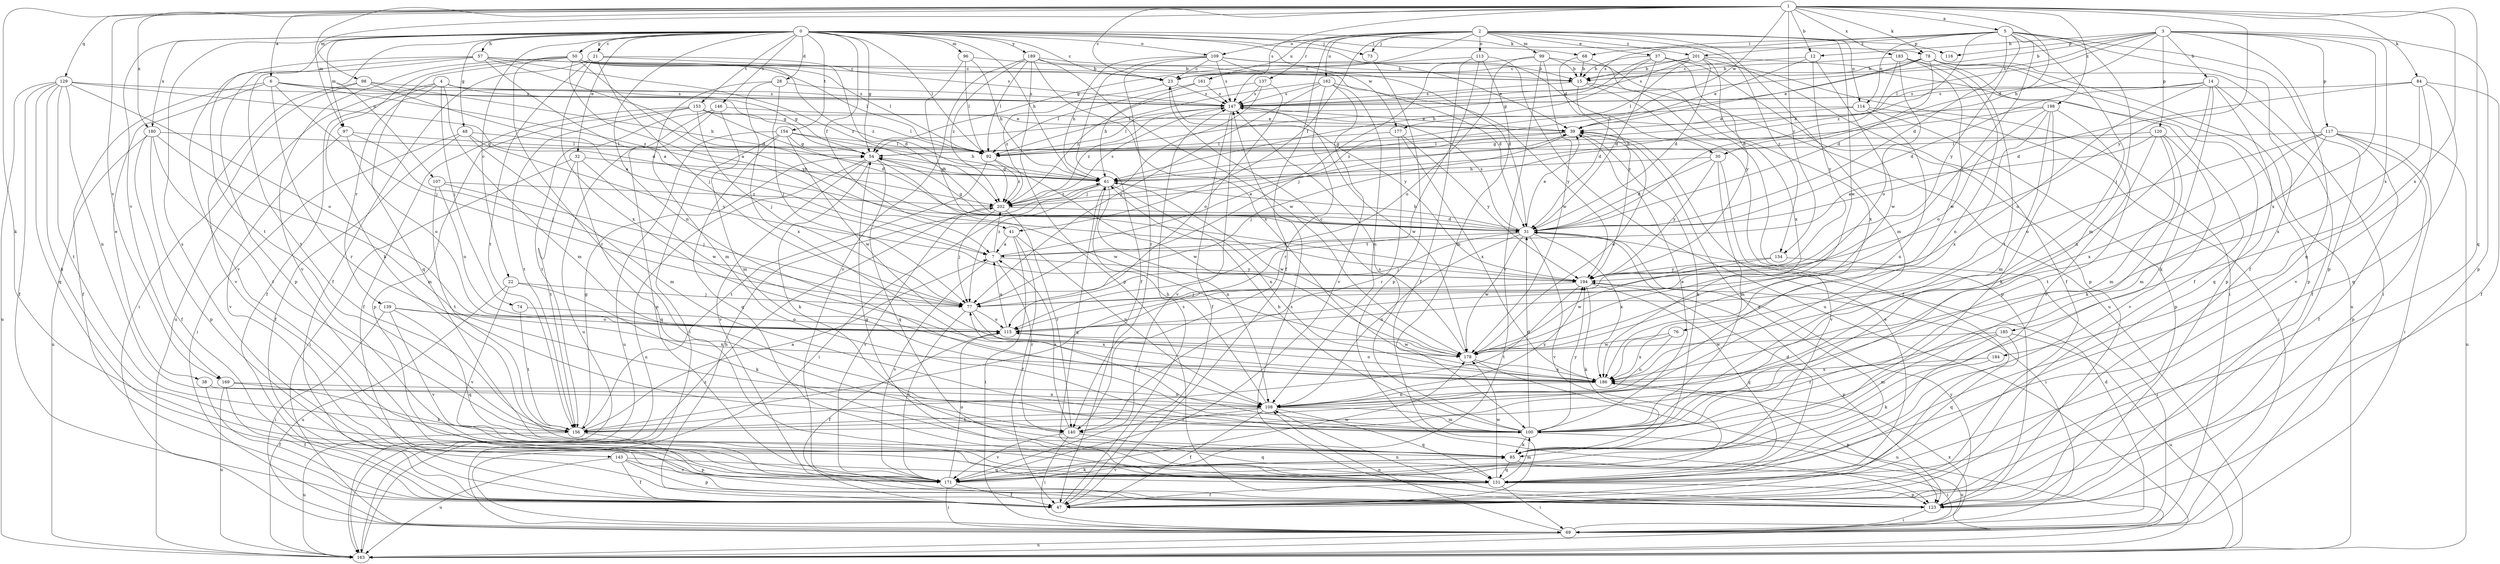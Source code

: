 strict digraph  {
0;
1;
2;
3;
4;
5;
6;
7;
12;
14;
15;
21;
22;
23;
28;
30;
31;
32;
37;
38;
39;
41;
47;
48;
50;
54;
57;
61;
68;
69;
73;
74;
76;
77;
78;
84;
85;
92;
96;
97;
98;
99;
100;
107;
108;
109;
113;
114;
115;
116;
117;
120;
123;
129;
131;
134;
137;
139;
140;
143;
146;
147;
153;
154;
156;
161;
162;
163;
169;
171;
177;
178;
180;
183;
184;
185;
186;
189;
194;
198;
201;
202;
0 -> 21  [label=c];
0 -> 22  [label=c];
0 -> 23  [label=c];
0 -> 28  [label=d];
0 -> 30  [label=d];
0 -> 32  [label=e];
0 -> 41  [label=f];
0 -> 48  [label=g];
0 -> 50  [label=g];
0 -> 54  [label=g];
0 -> 57  [label=h];
0 -> 61  [label=h];
0 -> 68  [label=i];
0 -> 73  [label=j];
0 -> 78  [label=k];
0 -> 92  [label=l];
0 -> 96  [label=m];
0 -> 97  [label=m];
0 -> 107  [label=n];
0 -> 108  [label=n];
0 -> 109  [label=o];
0 -> 143  [label=s];
0 -> 146  [label=s];
0 -> 153  [label=t];
0 -> 154  [label=t];
0 -> 156  [label=t];
0 -> 169  [label=v];
0 -> 177  [label=w];
0 -> 180  [label=x];
0 -> 189  [label=y];
1 -> 5  [label=a];
1 -> 6  [label=a];
1 -> 12  [label=b];
1 -> 23  [label=c];
1 -> 61  [label=h];
1 -> 78  [label=k];
1 -> 84  [label=k];
1 -> 85  [label=k];
1 -> 97  [label=m];
1 -> 98  [label=m];
1 -> 129  [label=q];
1 -> 131  [label=q];
1 -> 134  [label=r];
1 -> 147  [label=s];
1 -> 169  [label=v];
1 -> 177  [label=w];
1 -> 180  [label=x];
1 -> 183  [label=x];
1 -> 184  [label=x];
1 -> 194  [label=y];
1 -> 198  [label=z];
2 -> 37  [label=e];
2 -> 41  [label=f];
2 -> 47  [label=f];
2 -> 54  [label=g];
2 -> 73  [label=j];
2 -> 99  [label=m];
2 -> 100  [label=m];
2 -> 109  [label=o];
2 -> 113  [label=o];
2 -> 114  [label=o];
2 -> 116  [label=p];
2 -> 134  [label=r];
2 -> 137  [label=r];
2 -> 161  [label=u];
2 -> 162  [label=u];
2 -> 178  [label=w];
2 -> 201  [label=z];
3 -> 12  [label=b];
3 -> 14  [label=b];
3 -> 15  [label=b];
3 -> 30  [label=d];
3 -> 92  [label=l];
3 -> 116  [label=p];
3 -> 117  [label=p];
3 -> 120  [label=p];
3 -> 123  [label=p];
3 -> 131  [label=q];
3 -> 147  [label=s];
3 -> 185  [label=x];
3 -> 186  [label=x];
4 -> 47  [label=f];
4 -> 54  [label=g];
4 -> 74  [label=j];
4 -> 100  [label=m];
4 -> 139  [label=r];
4 -> 147  [label=s];
4 -> 163  [label=u];
5 -> 31  [label=d];
5 -> 47  [label=f];
5 -> 68  [label=i];
5 -> 76  [label=j];
5 -> 77  [label=j];
5 -> 100  [label=m];
5 -> 114  [label=o];
5 -> 123  [label=p];
5 -> 147  [label=s];
5 -> 194  [label=y];
5 -> 201  [label=z];
5 -> 202  [label=z];
6 -> 38  [label=e];
6 -> 47  [label=f];
6 -> 54  [label=g];
6 -> 77  [label=j];
6 -> 140  [label=r];
6 -> 147  [label=s];
6 -> 202  [label=z];
7 -> 39  [label=e];
7 -> 140  [label=r];
7 -> 171  [label=v];
7 -> 194  [label=y];
7 -> 202  [label=z];
12 -> 23  [label=c];
12 -> 39  [label=e];
12 -> 178  [label=w];
12 -> 194  [label=y];
14 -> 31  [label=d];
14 -> 47  [label=f];
14 -> 85  [label=k];
14 -> 108  [label=n];
14 -> 115  [label=o];
14 -> 131  [label=q];
14 -> 147  [label=s];
15 -> 31  [label=d];
15 -> 47  [label=f];
15 -> 123  [label=p];
15 -> 147  [label=s];
21 -> 23  [label=c];
21 -> 31  [label=d];
21 -> 47  [label=f];
21 -> 77  [label=j];
21 -> 156  [label=t];
21 -> 186  [label=x];
22 -> 77  [label=j];
22 -> 85  [label=k];
22 -> 163  [label=u];
22 -> 171  [label=v];
23 -> 147  [label=s];
23 -> 194  [label=y];
23 -> 202  [label=z];
28 -> 77  [label=j];
28 -> 100  [label=m];
28 -> 147  [label=s];
28 -> 186  [label=x];
30 -> 31  [label=d];
30 -> 61  [label=h];
30 -> 100  [label=m];
30 -> 171  [label=v];
30 -> 194  [label=y];
31 -> 7  [label=a];
31 -> 39  [label=e];
31 -> 54  [label=g];
31 -> 61  [label=h];
31 -> 69  [label=i];
31 -> 77  [label=j];
31 -> 108  [label=n];
31 -> 147  [label=s];
31 -> 171  [label=v];
31 -> 178  [label=w];
31 -> 186  [label=x];
32 -> 61  [label=h];
32 -> 69  [label=i];
32 -> 131  [label=q];
32 -> 156  [label=t];
32 -> 178  [label=w];
37 -> 15  [label=b];
37 -> 31  [label=d];
37 -> 54  [label=g];
37 -> 61  [label=h];
37 -> 69  [label=i];
37 -> 123  [label=p];
37 -> 186  [label=x];
38 -> 47  [label=f];
38 -> 108  [label=n];
39 -> 54  [label=g];
39 -> 77  [label=j];
39 -> 85  [label=k];
39 -> 92  [label=l];
41 -> 7  [label=a];
41 -> 47  [label=f];
41 -> 69  [label=i];
41 -> 108  [label=n];
47 -> 39  [label=e];
47 -> 61  [label=h];
47 -> 147  [label=s];
48 -> 47  [label=f];
48 -> 69  [label=i];
48 -> 92  [label=l];
48 -> 100  [label=m];
48 -> 194  [label=y];
50 -> 7  [label=a];
50 -> 15  [label=b];
50 -> 85  [label=k];
50 -> 92  [label=l];
50 -> 131  [label=q];
50 -> 140  [label=r];
50 -> 147  [label=s];
50 -> 171  [label=v];
50 -> 194  [label=y];
50 -> 202  [label=z];
54 -> 61  [label=h];
54 -> 85  [label=k];
54 -> 131  [label=q];
54 -> 163  [label=u];
54 -> 171  [label=v];
54 -> 178  [label=w];
57 -> 7  [label=a];
57 -> 23  [label=c];
57 -> 31  [label=d];
57 -> 92  [label=l];
57 -> 123  [label=p];
57 -> 156  [label=t];
57 -> 171  [label=v];
57 -> 202  [label=z];
61 -> 54  [label=g];
61 -> 69  [label=i];
61 -> 108  [label=n];
61 -> 131  [label=q];
61 -> 178  [label=w];
61 -> 186  [label=x];
61 -> 202  [label=z];
68 -> 15  [label=b];
68 -> 186  [label=x];
68 -> 194  [label=y];
69 -> 31  [label=d];
69 -> 108  [label=n];
69 -> 163  [label=u];
69 -> 186  [label=x];
73 -> 123  [label=p];
74 -> 115  [label=o];
74 -> 156  [label=t];
76 -> 108  [label=n];
76 -> 178  [label=w];
76 -> 186  [label=x];
77 -> 115  [label=o];
77 -> 171  [label=v];
77 -> 186  [label=x];
78 -> 15  [label=b];
78 -> 31  [label=d];
78 -> 39  [label=e];
78 -> 47  [label=f];
78 -> 61  [label=h];
78 -> 69  [label=i];
78 -> 123  [label=p];
78 -> 163  [label=u];
84 -> 31  [label=d];
84 -> 47  [label=f];
84 -> 131  [label=q];
84 -> 147  [label=s];
84 -> 171  [label=v];
84 -> 186  [label=x];
85 -> 69  [label=i];
85 -> 131  [label=q];
85 -> 171  [label=v];
92 -> 156  [label=t];
92 -> 178  [label=w];
92 -> 202  [label=z];
96 -> 15  [label=b];
96 -> 61  [label=h];
96 -> 92  [label=l];
96 -> 194  [label=y];
97 -> 77  [label=j];
97 -> 92  [label=l];
97 -> 115  [label=o];
97 -> 171  [label=v];
98 -> 7  [label=a];
98 -> 61  [label=h];
98 -> 69  [label=i];
98 -> 147  [label=s];
98 -> 171  [label=v];
99 -> 15  [label=b];
99 -> 77  [label=j];
99 -> 115  [label=o];
99 -> 163  [label=u];
99 -> 171  [label=v];
99 -> 178  [label=w];
100 -> 31  [label=d];
100 -> 39  [label=e];
100 -> 61  [label=h];
100 -> 77  [label=j];
100 -> 85  [label=k];
100 -> 147  [label=s];
100 -> 163  [label=u];
100 -> 194  [label=y];
107 -> 77  [label=j];
107 -> 115  [label=o];
107 -> 156  [label=t];
107 -> 202  [label=z];
108 -> 47  [label=f];
108 -> 61  [label=h];
108 -> 100  [label=m];
108 -> 131  [label=q];
108 -> 140  [label=r];
108 -> 156  [label=t];
108 -> 194  [label=y];
109 -> 15  [label=b];
109 -> 23  [label=c];
109 -> 31  [label=d];
109 -> 39  [label=e];
109 -> 47  [label=f];
109 -> 61  [label=h];
109 -> 140  [label=r];
109 -> 147  [label=s];
113 -> 23  [label=c];
113 -> 47  [label=f];
113 -> 100  [label=m];
113 -> 156  [label=t];
113 -> 163  [label=u];
114 -> 39  [label=e];
114 -> 69  [label=i];
114 -> 108  [label=n];
114 -> 123  [label=p];
114 -> 202  [label=z];
115 -> 7  [label=a];
115 -> 47  [label=f];
115 -> 178  [label=w];
117 -> 47  [label=f];
117 -> 54  [label=g];
117 -> 69  [label=i];
117 -> 100  [label=m];
117 -> 115  [label=o];
117 -> 123  [label=p];
117 -> 163  [label=u];
117 -> 186  [label=x];
120 -> 7  [label=a];
120 -> 85  [label=k];
120 -> 92  [label=l];
120 -> 100  [label=m];
120 -> 156  [label=t];
120 -> 171  [label=v];
123 -> 69  [label=i];
123 -> 108  [label=n];
123 -> 147  [label=s];
123 -> 194  [label=y];
129 -> 31  [label=d];
129 -> 47  [label=f];
129 -> 85  [label=k];
129 -> 108  [label=n];
129 -> 115  [label=o];
129 -> 131  [label=q];
129 -> 147  [label=s];
129 -> 156  [label=t];
129 -> 163  [label=u];
131 -> 31  [label=d];
131 -> 39  [label=e];
131 -> 47  [label=f];
131 -> 54  [label=g];
131 -> 69  [label=i];
131 -> 100  [label=m];
131 -> 123  [label=p];
131 -> 178  [label=w];
134 -> 69  [label=i];
134 -> 178  [label=w];
134 -> 194  [label=y];
137 -> 77  [label=j];
137 -> 115  [label=o];
137 -> 147  [label=s];
137 -> 202  [label=z];
139 -> 69  [label=i];
139 -> 115  [label=o];
139 -> 131  [label=q];
139 -> 171  [label=v];
139 -> 186  [label=x];
140 -> 7  [label=a];
140 -> 69  [label=i];
140 -> 131  [label=q];
140 -> 171  [label=v];
143 -> 47  [label=f];
143 -> 123  [label=p];
143 -> 131  [label=q];
143 -> 163  [label=u];
143 -> 171  [label=v];
146 -> 39  [label=e];
146 -> 100  [label=m];
146 -> 123  [label=p];
146 -> 156  [label=t];
146 -> 163  [label=u];
147 -> 39  [label=e];
147 -> 47  [label=f];
147 -> 92  [label=l];
147 -> 171  [label=v];
147 -> 178  [label=w];
147 -> 202  [label=z];
153 -> 31  [label=d];
153 -> 39  [label=e];
153 -> 47  [label=f];
153 -> 77  [label=j];
153 -> 92  [label=l];
153 -> 123  [label=p];
153 -> 156  [label=t];
154 -> 54  [label=g];
154 -> 61  [label=h];
154 -> 69  [label=i];
154 -> 92  [label=l];
154 -> 131  [label=q];
154 -> 163  [label=u];
154 -> 178  [label=w];
156 -> 7  [label=a];
156 -> 54  [label=g];
156 -> 123  [label=p];
156 -> 163  [label=u];
161 -> 61  [label=h];
161 -> 92  [label=l];
161 -> 147  [label=s];
162 -> 77  [label=j];
162 -> 92  [label=l];
162 -> 108  [label=n];
162 -> 140  [label=r];
162 -> 147  [label=s];
162 -> 171  [label=v];
162 -> 194  [label=y];
163 -> 202  [label=z];
169 -> 47  [label=f];
169 -> 85  [label=k];
169 -> 108  [label=n];
169 -> 163  [label=u];
171 -> 47  [label=f];
171 -> 69  [label=i];
171 -> 85  [label=k];
171 -> 115  [label=o];
171 -> 178  [label=w];
177 -> 92  [label=l];
177 -> 140  [label=r];
177 -> 186  [label=x];
177 -> 194  [label=y];
178 -> 23  [label=c];
178 -> 39  [label=e];
178 -> 163  [label=u];
178 -> 186  [label=x];
180 -> 47  [label=f];
180 -> 54  [label=g];
180 -> 100  [label=m];
180 -> 123  [label=p];
180 -> 156  [label=t];
180 -> 163  [label=u];
183 -> 15  [label=b];
183 -> 31  [label=d];
183 -> 108  [label=n];
183 -> 115  [label=o];
183 -> 156  [label=t];
183 -> 178  [label=w];
184 -> 85  [label=k];
184 -> 186  [label=x];
185 -> 100  [label=m];
185 -> 131  [label=q];
185 -> 140  [label=r];
185 -> 163  [label=u];
185 -> 178  [label=w];
186 -> 108  [label=n];
186 -> 115  [label=o];
186 -> 123  [label=p];
189 -> 15  [label=b];
189 -> 31  [label=d];
189 -> 92  [label=l];
189 -> 123  [label=p];
189 -> 171  [label=v];
189 -> 178  [label=w];
189 -> 186  [label=x];
189 -> 202  [label=z];
194 -> 77  [label=j];
194 -> 85  [label=k];
194 -> 123  [label=p];
194 -> 131  [label=q];
194 -> 156  [label=t];
198 -> 39  [label=e];
198 -> 61  [label=h];
198 -> 85  [label=k];
198 -> 100  [label=m];
198 -> 115  [label=o];
198 -> 171  [label=v];
198 -> 186  [label=x];
201 -> 15  [label=b];
201 -> 23  [label=c];
201 -> 31  [label=d];
201 -> 47  [label=f];
201 -> 92  [label=l];
201 -> 123  [label=p];
201 -> 147  [label=s];
201 -> 194  [label=y];
202 -> 31  [label=d];
202 -> 77  [label=j];
202 -> 140  [label=r];
202 -> 147  [label=s];
202 -> 171  [label=v];
}
